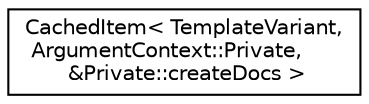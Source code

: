 digraph "Graphical Class Hierarchy"
{
 // LATEX_PDF_SIZE
  edge [fontname="Helvetica",fontsize="10",labelfontname="Helvetica",labelfontsize="10"];
  node [fontname="Helvetica",fontsize="10",shape=record];
  rankdir="LR";
  Node0 [label="CachedItem\< TemplateVariant,\l ArgumentContext::Private,\l &Private::createDocs \>",height=0.2,width=0.4,color="black", fillcolor="white", style="filled",URL="$classCachedItem.html",tooltip=" "];
}
